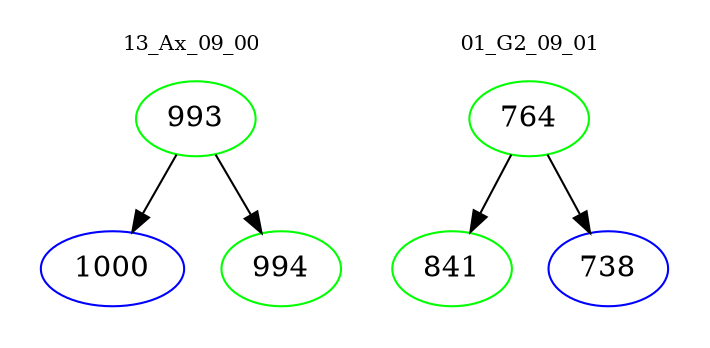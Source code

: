 digraph{
subgraph cluster_0 {
color = white
label = "13_Ax_09_00";
fontsize=10;
T0_993 [label="993", color="green"]
T0_993 -> T0_1000 [color="black"]
T0_1000 [label="1000", color="blue"]
T0_993 -> T0_994 [color="black"]
T0_994 [label="994", color="green"]
}
subgraph cluster_1 {
color = white
label = "01_G2_09_01";
fontsize=10;
T1_764 [label="764", color="green"]
T1_764 -> T1_841 [color="black"]
T1_841 [label="841", color="green"]
T1_764 -> T1_738 [color="black"]
T1_738 [label="738", color="blue"]
}
}
